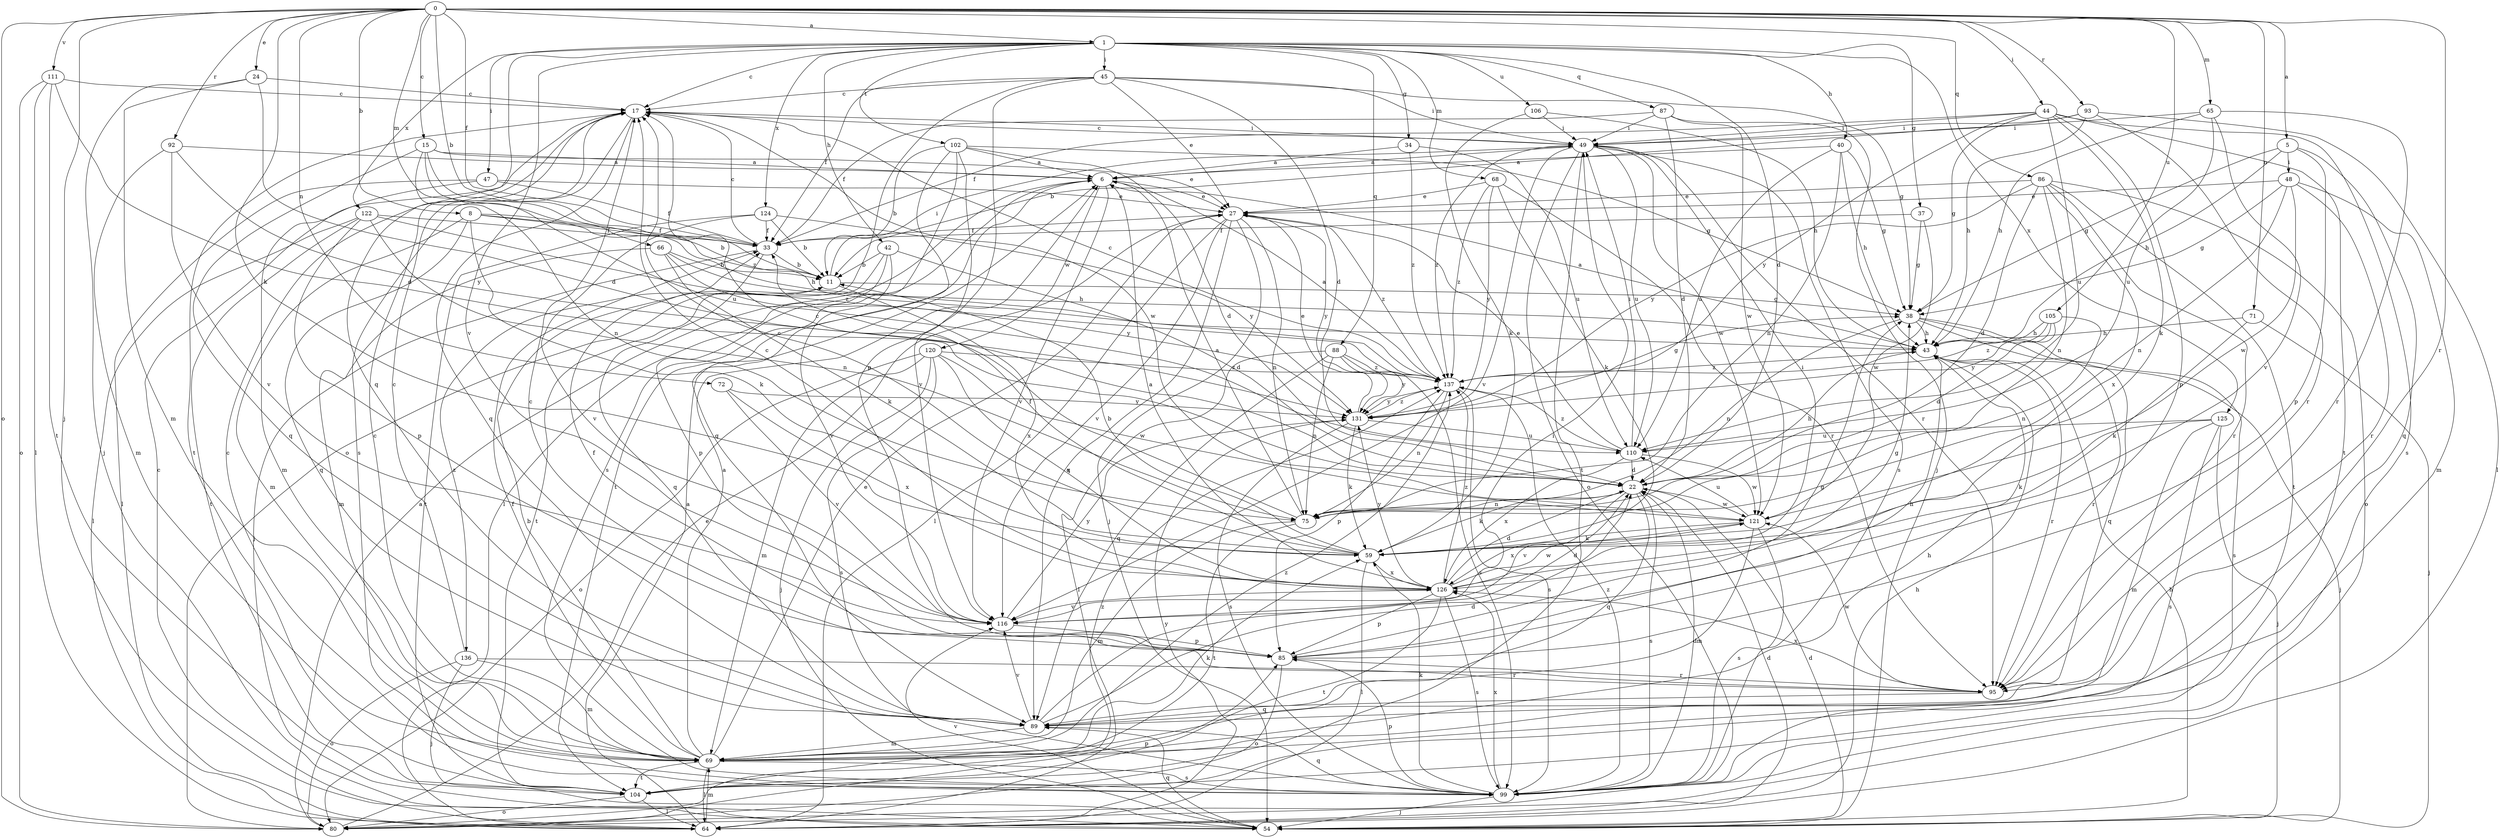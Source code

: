 strict digraph  {
0;
1;
5;
6;
8;
11;
15;
17;
22;
24;
27;
33;
34;
37;
38;
40;
42;
43;
44;
45;
47;
48;
49;
54;
59;
64;
65;
66;
68;
69;
71;
72;
75;
80;
85;
86;
87;
88;
89;
92;
93;
95;
99;
102;
104;
105;
106;
110;
111;
116;
120;
121;
122;
124;
125;
126;
131;
136;
137;
0 -> 1  [label=a];
0 -> 5  [label=a];
0 -> 8  [label=b];
0 -> 11  [label=b];
0 -> 15  [label=c];
0 -> 24  [label=e];
0 -> 33  [label=f];
0 -> 44  [label=i];
0 -> 54  [label=j];
0 -> 59  [label=k];
0 -> 65  [label=m];
0 -> 66  [label=m];
0 -> 71  [label=n];
0 -> 72  [label=n];
0 -> 80  [label=o];
0 -> 86  [label=q];
0 -> 92  [label=r];
0 -> 93  [label=r];
0 -> 95  [label=r];
0 -> 105  [label=u];
0 -> 111  [label=v];
1 -> 17  [label=c];
1 -> 22  [label=d];
1 -> 34  [label=g];
1 -> 37  [label=g];
1 -> 40  [label=h];
1 -> 42  [label=h];
1 -> 45  [label=i];
1 -> 47  [label=i];
1 -> 68  [label=m];
1 -> 87  [label=q];
1 -> 88  [label=q];
1 -> 89  [label=q];
1 -> 102  [label=t];
1 -> 106  [label=u];
1 -> 116  [label=v];
1 -> 122  [label=x];
1 -> 124  [label=x];
1 -> 125  [label=x];
5 -> 38  [label=g];
5 -> 43  [label=h];
5 -> 48  [label=i];
5 -> 85  [label=p];
5 -> 89  [label=q];
6 -> 27  [label=e];
6 -> 64  [label=l];
6 -> 104  [label=t];
6 -> 116  [label=v];
6 -> 120  [label=w];
8 -> 11  [label=b];
8 -> 33  [label=f];
8 -> 43  [label=h];
8 -> 59  [label=k];
8 -> 69  [label=m];
8 -> 89  [label=q];
11 -> 38  [label=g];
11 -> 49  [label=i];
11 -> 126  [label=x];
11 -> 136  [label=z];
15 -> 6  [label=a];
15 -> 27  [label=e];
15 -> 75  [label=n];
15 -> 89  [label=q];
15 -> 110  [label=u];
15 -> 137  [label=z];
17 -> 49  [label=i];
17 -> 89  [label=q];
17 -> 99  [label=s];
17 -> 104  [label=t];
17 -> 121  [label=w];
22 -> 43  [label=h];
22 -> 59  [label=k];
22 -> 75  [label=n];
22 -> 89  [label=q];
22 -> 99  [label=s];
22 -> 116  [label=v];
22 -> 121  [label=w];
24 -> 17  [label=c];
24 -> 22  [label=d];
24 -> 54  [label=j];
24 -> 69  [label=m];
27 -> 33  [label=f];
27 -> 54  [label=j];
27 -> 64  [label=l];
27 -> 75  [label=n];
27 -> 89  [label=q];
27 -> 116  [label=v];
27 -> 131  [label=y];
27 -> 137  [label=z];
33 -> 11  [label=b];
33 -> 17  [label=c];
33 -> 54  [label=j];
33 -> 89  [label=q];
34 -> 6  [label=a];
34 -> 110  [label=u];
34 -> 137  [label=z];
37 -> 33  [label=f];
37 -> 38  [label=g];
37 -> 121  [label=w];
38 -> 43  [label=h];
38 -> 75  [label=n];
38 -> 89  [label=q];
38 -> 95  [label=r];
38 -> 99  [label=s];
40 -> 6  [label=a];
40 -> 38  [label=g];
40 -> 43  [label=h];
40 -> 75  [label=n];
40 -> 110  [label=u];
42 -> 11  [label=b];
42 -> 22  [label=d];
42 -> 85  [label=p];
42 -> 104  [label=t];
42 -> 116  [label=v];
43 -> 6  [label=a];
43 -> 54  [label=j];
43 -> 95  [label=r];
43 -> 137  [label=z];
44 -> 33  [label=f];
44 -> 38  [label=g];
44 -> 49  [label=i];
44 -> 59  [label=k];
44 -> 85  [label=p];
44 -> 99  [label=s];
44 -> 104  [label=t];
44 -> 110  [label=u];
44 -> 131  [label=y];
45 -> 17  [label=c];
45 -> 22  [label=d];
45 -> 27  [label=e];
45 -> 33  [label=f];
45 -> 38  [label=g];
45 -> 49  [label=i];
45 -> 80  [label=o];
45 -> 85  [label=p];
47 -> 27  [label=e];
47 -> 33  [label=f];
47 -> 64  [label=l];
47 -> 69  [label=m];
48 -> 27  [label=e];
48 -> 38  [label=g];
48 -> 69  [label=m];
48 -> 75  [label=n];
48 -> 95  [label=r];
48 -> 121  [label=w];
49 -> 6  [label=a];
49 -> 17  [label=c];
49 -> 80  [label=o];
49 -> 95  [label=r];
49 -> 99  [label=s];
49 -> 104  [label=t];
49 -> 110  [label=u];
49 -> 116  [label=v];
49 -> 121  [label=w];
49 -> 137  [label=z];
54 -> 22  [label=d];
54 -> 43  [label=h];
54 -> 89  [label=q];
54 -> 116  [label=v];
59 -> 11  [label=b];
59 -> 17  [label=c];
59 -> 33  [label=f];
59 -> 64  [label=l];
59 -> 126  [label=x];
64 -> 6  [label=a];
64 -> 17  [label=c];
64 -> 22  [label=d];
64 -> 43  [label=h];
64 -> 69  [label=m];
64 -> 131  [label=y];
65 -> 43  [label=h];
65 -> 49  [label=i];
65 -> 95  [label=r];
65 -> 110  [label=u];
65 -> 116  [label=v];
66 -> 11  [label=b];
66 -> 43  [label=h];
66 -> 59  [label=k];
66 -> 69  [label=m];
66 -> 131  [label=y];
68 -> 27  [label=e];
68 -> 59  [label=k];
68 -> 95  [label=r];
68 -> 131  [label=y];
68 -> 137  [label=z];
69 -> 6  [label=a];
69 -> 11  [label=b];
69 -> 17  [label=c];
69 -> 27  [label=e];
69 -> 33  [label=f];
69 -> 43  [label=h];
69 -> 59  [label=k];
69 -> 64  [label=l];
69 -> 99  [label=s];
69 -> 104  [label=t];
69 -> 137  [label=z];
71 -> 43  [label=h];
71 -> 54  [label=j];
71 -> 59  [label=k];
72 -> 116  [label=v];
72 -> 126  [label=x];
72 -> 131  [label=y];
75 -> 6  [label=a];
75 -> 17  [label=c];
75 -> 69  [label=m];
75 -> 104  [label=t];
80 -> 6  [label=a];
80 -> 27  [label=e];
80 -> 85  [label=p];
80 -> 137  [label=z];
85 -> 33  [label=f];
85 -> 38  [label=g];
85 -> 43  [label=h];
85 -> 80  [label=o];
85 -> 95  [label=r];
86 -> 22  [label=d];
86 -> 27  [label=e];
86 -> 75  [label=n];
86 -> 80  [label=o];
86 -> 95  [label=r];
86 -> 104  [label=t];
86 -> 126  [label=x];
86 -> 131  [label=y];
87 -> 22  [label=d];
87 -> 33  [label=f];
87 -> 49  [label=i];
87 -> 54  [label=j];
87 -> 121  [label=w];
88 -> 64  [label=l];
88 -> 75  [label=n];
88 -> 89  [label=q];
88 -> 99  [label=s];
88 -> 131  [label=y];
88 -> 137  [label=z];
89 -> 22  [label=d];
89 -> 49  [label=i];
89 -> 69  [label=m];
89 -> 116  [label=v];
92 -> 6  [label=a];
92 -> 69  [label=m];
92 -> 116  [label=v];
92 -> 131  [label=y];
93 -> 11  [label=b];
93 -> 43  [label=h];
93 -> 49  [label=i];
93 -> 64  [label=l];
93 -> 95  [label=r];
95 -> 17  [label=c];
95 -> 89  [label=q];
95 -> 121  [label=w];
95 -> 126  [label=x];
99 -> 17  [label=c];
99 -> 22  [label=d];
99 -> 54  [label=j];
99 -> 59  [label=k];
99 -> 85  [label=p];
99 -> 89  [label=q];
99 -> 126  [label=x];
99 -> 137  [label=z];
102 -> 6  [label=a];
102 -> 11  [label=b];
102 -> 22  [label=d];
102 -> 38  [label=g];
102 -> 89  [label=q];
102 -> 99  [label=s];
102 -> 116  [label=v];
104 -> 64  [label=l];
104 -> 80  [label=o];
105 -> 22  [label=d];
105 -> 43  [label=h];
105 -> 75  [label=n];
105 -> 131  [label=y];
105 -> 137  [label=z];
106 -> 43  [label=h];
106 -> 49  [label=i];
106 -> 59  [label=k];
110 -> 22  [label=d];
110 -> 27  [label=e];
110 -> 49  [label=i];
110 -> 121  [label=w];
110 -> 126  [label=x];
110 -> 137  [label=z];
111 -> 17  [label=c];
111 -> 22  [label=d];
111 -> 64  [label=l];
111 -> 80  [label=o];
111 -> 104  [label=t];
116 -> 22  [label=d];
116 -> 85  [label=p];
116 -> 131  [label=y];
120 -> 54  [label=j];
120 -> 69  [label=m];
120 -> 80  [label=o];
120 -> 99  [label=s];
120 -> 121  [label=w];
120 -> 126  [label=x];
120 -> 137  [label=z];
121 -> 59  [label=k];
121 -> 69  [label=m];
121 -> 99  [label=s];
121 -> 110  [label=u];
121 -> 126  [label=x];
122 -> 33  [label=f];
122 -> 64  [label=l];
122 -> 75  [label=n];
122 -> 85  [label=p];
122 -> 104  [label=t];
122 -> 137  [label=z];
124 -> 11  [label=b];
124 -> 33  [label=f];
124 -> 104  [label=t];
124 -> 116  [label=v];
124 -> 131  [label=y];
125 -> 54  [label=j];
125 -> 59  [label=k];
125 -> 69  [label=m];
125 -> 99  [label=s];
125 -> 110  [label=u];
126 -> 6  [label=a];
126 -> 17  [label=c];
126 -> 22  [label=d];
126 -> 38  [label=g];
126 -> 49  [label=i];
126 -> 85  [label=p];
126 -> 99  [label=s];
126 -> 104  [label=t];
126 -> 116  [label=v];
126 -> 121  [label=w];
126 -> 131  [label=y];
126 -> 137  [label=z];
131 -> 27  [label=e];
131 -> 59  [label=k];
131 -> 99  [label=s];
131 -> 110  [label=u];
131 -> 137  [label=z];
136 -> 17  [label=c];
136 -> 54  [label=j];
136 -> 69  [label=m];
136 -> 80  [label=o];
136 -> 95  [label=r];
137 -> 6  [label=a];
137 -> 17  [label=c];
137 -> 38  [label=g];
137 -> 75  [label=n];
137 -> 85  [label=p];
137 -> 99  [label=s];
137 -> 131  [label=y];
}
